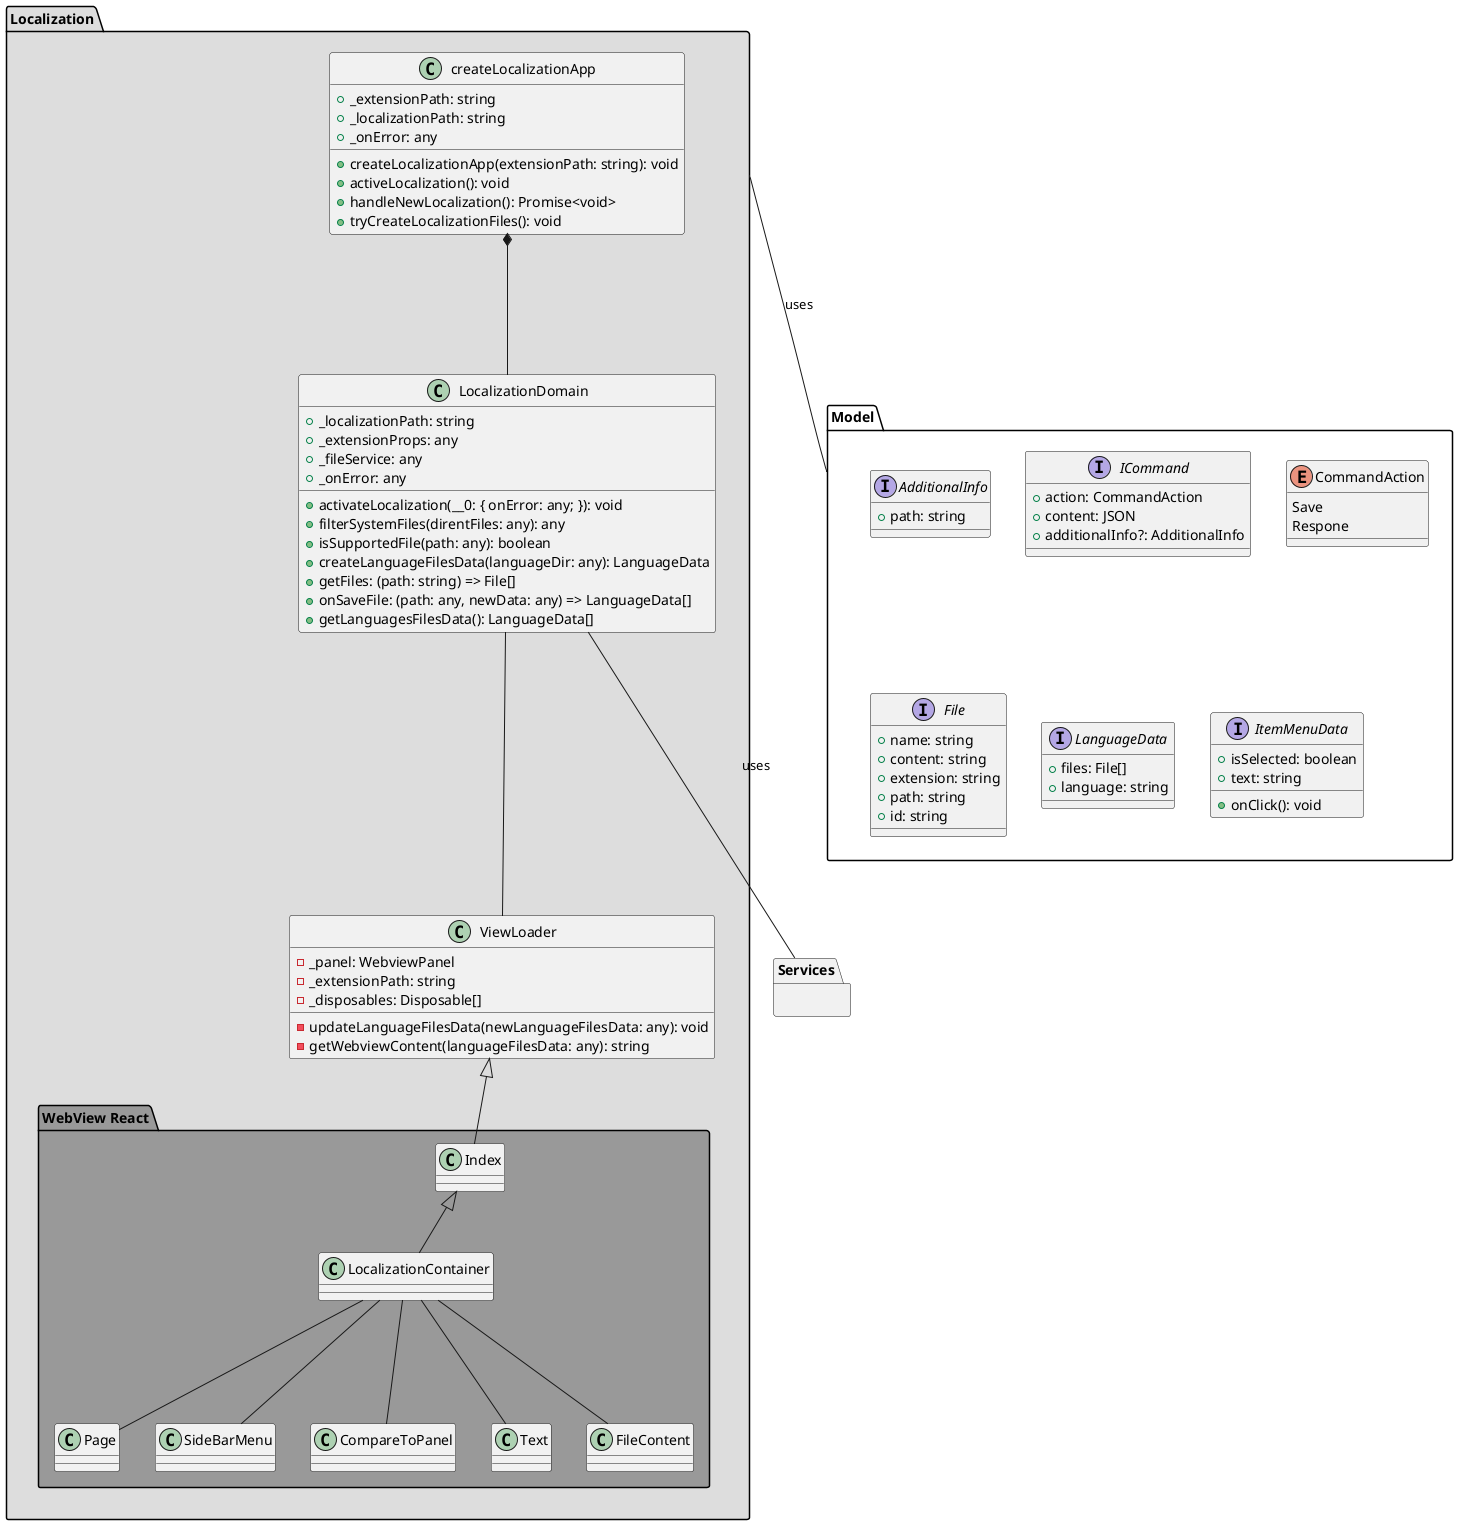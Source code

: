 @startuml

package Services {
}

package Model {
interface AdditionalInfo {
    +path: string
}
interface ICommand {
    +action: CommandAction
    +content: JSON
    +additionalInfo?: AdditionalInfo
}
enum CommandAction {
    Save
    Respone
}
interface File {
    +name: string
    +content: string
    +extension: string
    +path: string
    +id: string
}
interface LanguageData {
    +files: File[]
    +language: string
}
interface ItemMenuData {
    +isSelected: boolean
    +onClick(): void
    +text: string
}
}


package Localization #DDDDDD{


class ViewLoader {
    -_panel: WebviewPanel
    -_extensionPath: string
    -_disposables: Disposable[]
    -updateLanguageFilesData(newLanguageFilesData: any): void
    -getWebviewContent(languageFilesData: any): string
}

class createLocalizationApp {
    +_extensionPath: string
    +_localizationPath: string
    +_onError: any

    +createLocalizationApp(extensionPath: string): void
    +activeLocalization(): void
    +handleNewLocalization(): Promise<void>
    +tryCreateLocalizationFiles(): void

}


class LocalizationDomain {
    +_localizationPath: string
    +_extensionProps: any
    +_fileService: any
    +_onError: any
    +activateLocalization(__0: { onError: any; }): void
    +filterSystemFiles(direntFiles: any): any
    +isSupportedFile(path: any): boolean
    +createLanguageFilesData(languageDir: any): LanguageData
    +getFiles: (path: string) => File[]
    +onSaveFile: (path: any, newData: any) => LanguageData[]
    +getLanguagesFilesData(): LanguageData[]
}
createLocalizationApp *--- LocalizationDomain
LocalizationDomain --- ViewLoader



package "WebView React" #999999 {
 ViewLoader <|--Index
  class Index {}
  class LocalizationContainer{}
  class Page{}
  class SideBarMenu{}
  class CompareToPanel{}
  class Text{}
  class FileContent{}

  Index <|-- LocalizationContainer
  LocalizationContainer --- Page
  LocalizationContainer --- SideBarMenu
  LocalizationContainer --- CompareToPanel
  LocalizationContainer --- Text
  LocalizationContainer --- FileContent
}

}

LocalizationDomain --- Services :uses
Localization --- Model :uses



@enduml



